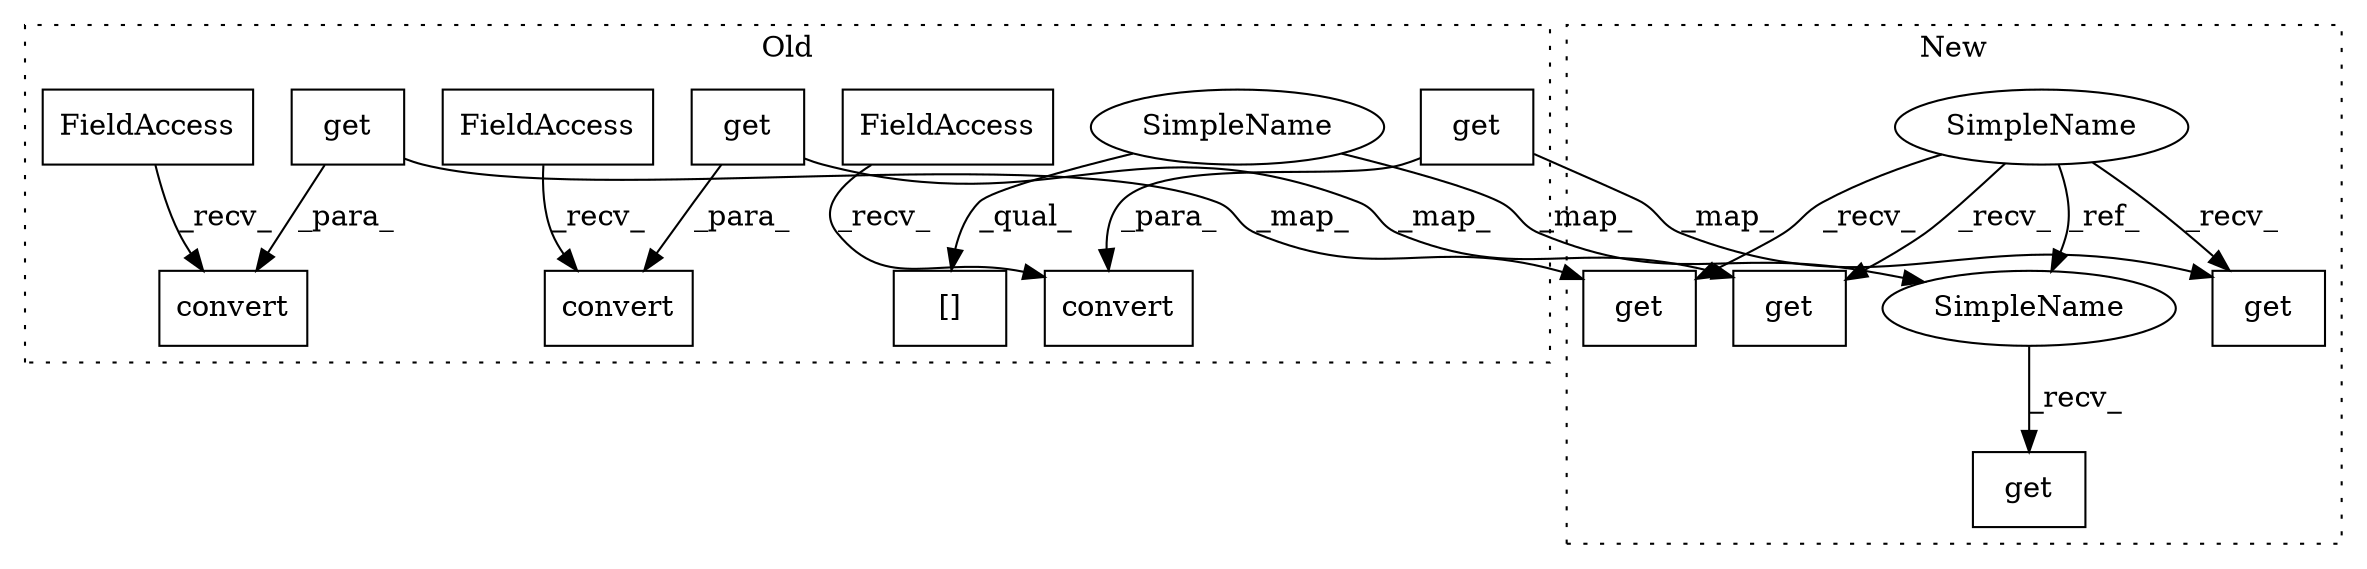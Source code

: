digraph G {
subgraph cluster0 {
1 [label="convert" a="32" s="1995,2052" l="8,1" shape="box"];
3 [label="FieldAccess" a="22" s="1976" l="13" shape="box"];
6 [label="get" a="32" s="2008,2027" l="4,1" shape="box"];
7 [label="[]" a="2" s="1561,1575" l="5,1" shape="box"];
8 [label="get" a="32" s="1698,1714" l="4,1" shape="box"];
10 [label="convert" a="32" s="1685,1739" l="8,1" shape="box"];
11 [label="get" a="32" s="1787,1804" l="4,1" shape="box"];
13 [label="convert" a="32" s="1774,1812" l="8,1" shape="box"];
14 [label="FieldAccess" a="22" s="1666" l="13" shape="box"];
15 [label="FieldAccess" a="22" s="1755" l="13" shape="box"];
17 [label="SimpleName" a="42" s="1561" l="4" shape="ellipse"];
label = "Old";
style="dotted";
}
subgraph cluster1 {
2 [label="get" a="32" s="2882,2895" l="4,1" shape="box"];
4 [label="SimpleName" a="42" s="2847" l="4" shape="ellipse"];
5 [label="get" a="32" s="3089,3108" l="4,1" shape="box"];
9 [label="get" a="32" s="2946,2962" l="4,1" shape="box"];
12 [label="get" a="32" s="2983,3000" l="4,1" shape="box"];
16 [label="SimpleName" a="42" s="2877" l="4" shape="ellipse"];
label = "New";
style="dotted";
}
3 -> 1 [label="_recv_"];
4 -> 9 [label="_recv_"];
4 -> 12 [label="_recv_"];
4 -> 16 [label="_ref_"];
4 -> 5 [label="_recv_"];
6 -> 1 [label="_para_"];
6 -> 5 [label="_map_"];
8 -> 10 [label="_para_"];
8 -> 9 [label="_map_"];
11 -> 12 [label="_map_"];
11 -> 13 [label="_para_"];
14 -> 10 [label="_recv_"];
15 -> 13 [label="_recv_"];
16 -> 2 [label="_recv_"];
17 -> 16 [label="_map_"];
17 -> 7 [label="_qual_"];
}